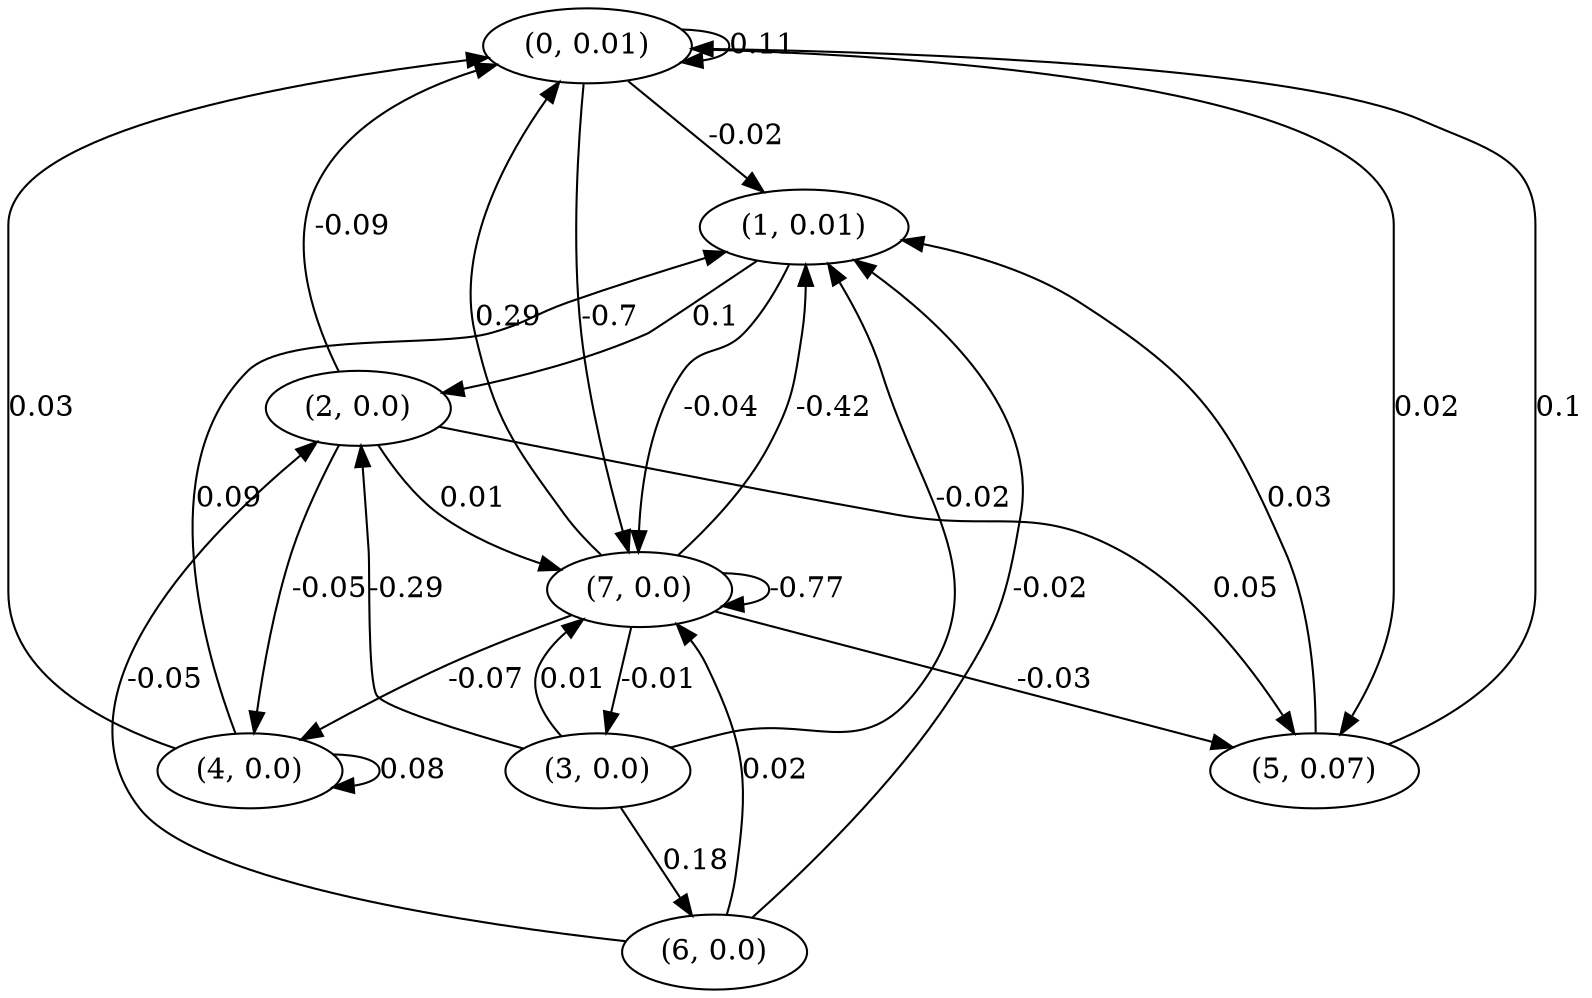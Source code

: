 digraph {
    0 [ label = "(0, 0.01)" ]
    1 [ label = "(1, 0.01)" ]
    2 [ label = "(2, 0.0)" ]
    3 [ label = "(3, 0.0)" ]
    4 [ label = "(4, 0.0)" ]
    5 [ label = "(5, 0.07)" ]
    6 [ label = "(6, 0.0)" ]
    7 [ label = "(7, 0.0)" ]
    0 -> 0 [ label = "0.11" ]
    4 -> 4 [ label = "0.08" ]
    7 -> 7 [ label = "-0.77" ]
    2 -> 0 [ label = "-0.09" ]
    4 -> 0 [ label = "0.03" ]
    5 -> 0 [ label = "0.1" ]
    7 -> 0 [ label = "0.29" ]
    0 -> 1 [ label = "-0.02" ]
    3 -> 1 [ label = "-0.02" ]
    4 -> 1 [ label = "0.09" ]
    5 -> 1 [ label = "0.03" ]
    6 -> 1 [ label = "-0.02" ]
    7 -> 1 [ label = "-0.42" ]
    1 -> 2 [ label = "0.1" ]
    3 -> 2 [ label = "-0.29" ]
    6 -> 2 [ label = "-0.05" ]
    7 -> 3 [ label = "-0.01" ]
    2 -> 4 [ label = "-0.05" ]
    7 -> 4 [ label = "-0.07" ]
    0 -> 5 [ label = "0.02" ]
    2 -> 5 [ label = "0.05" ]
    7 -> 5 [ label = "-0.03" ]
    3 -> 6 [ label = "0.18" ]
    0 -> 7 [ label = "-0.7" ]
    1 -> 7 [ label = "-0.04" ]
    2 -> 7 [ label = "0.01" ]
    3 -> 7 [ label = "0.01" ]
    6 -> 7 [ label = "0.02" ]
}

